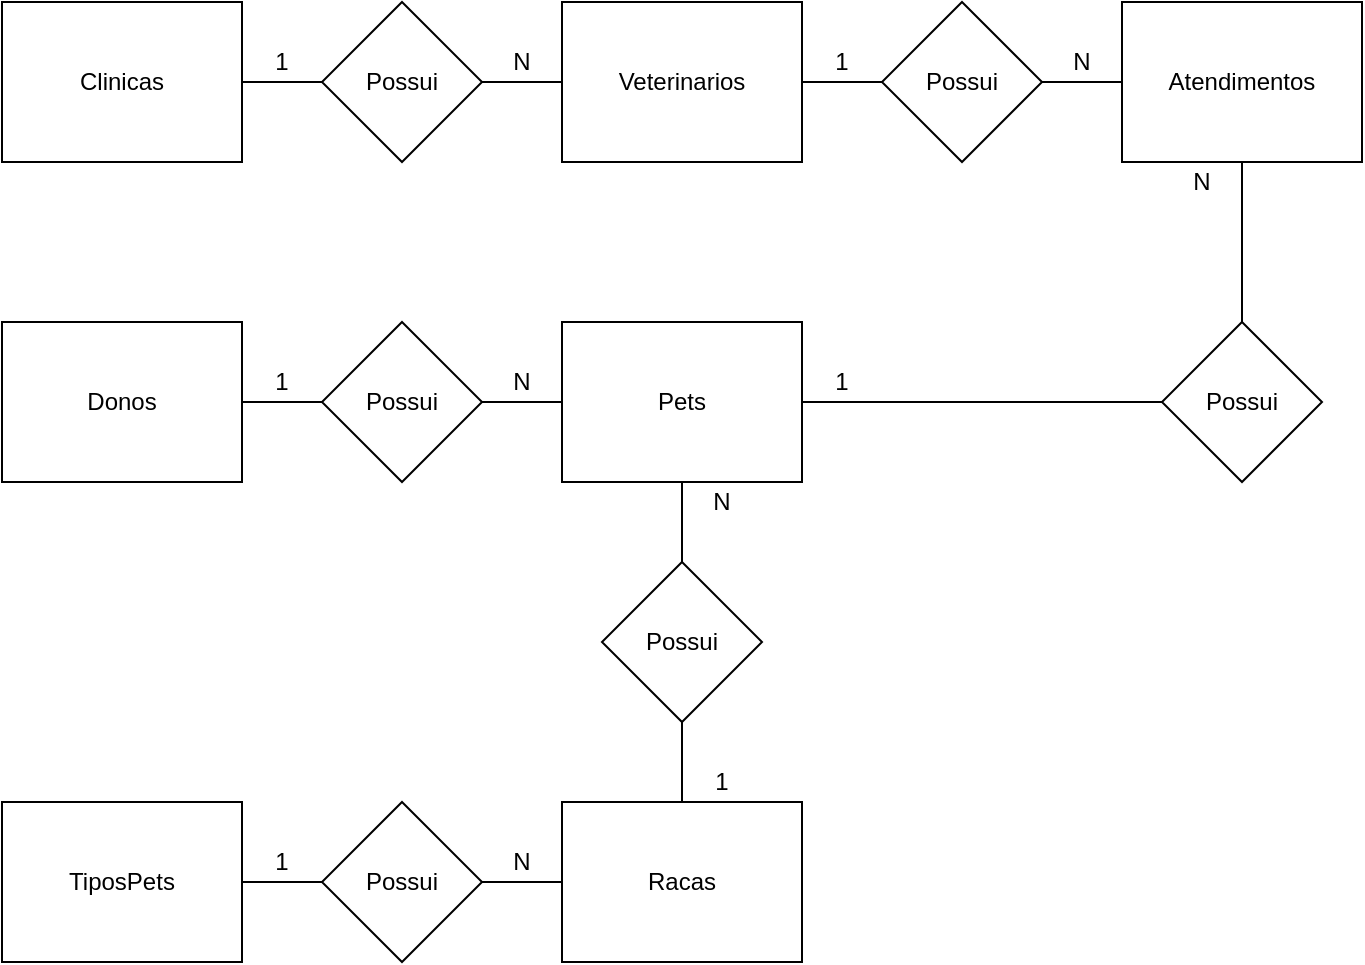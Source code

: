 <mxfile version="14.4.6" type="device" pages="2"><diagram id="pDOGp0pshGXlTO7e1zRN" name="Conceitual"><mxGraphModel dx="1422" dy="762" grid="1" gridSize="10" guides="1" tooltips="1" connect="1" arrows="1" fold="1" page="1" pageScale="1" pageWidth="827" pageHeight="1169" math="0" shadow="0"><root><mxCell id="0"/><mxCell id="1" parent="0"/><mxCell id="trGs3ubSrClAmD5kbMrl-19" style="edgeStyle=orthogonalEdgeStyle;rounded=0;orthogonalLoop=1;jettySize=auto;html=1;endArrow=none;endFill=0;" edge="1" parent="1" source="trGs3ubSrClAmD5kbMrl-1" target="trGs3ubSrClAmD5kbMrl-10"><mxGeometry relative="1" as="geometry"/></mxCell><mxCell id="trGs3ubSrClAmD5kbMrl-1" value="Clinicas" style="rounded=0;whiteSpace=wrap;html=1;" vertex="1" parent="1"><mxGeometry x="80" y="80" width="120" height="80" as="geometry"/></mxCell><mxCell id="trGs3ubSrClAmD5kbMrl-20" style="edgeStyle=orthogonalEdgeStyle;rounded=0;orthogonalLoop=1;jettySize=auto;html=1;endArrow=none;endFill=0;" edge="1" parent="1" source="trGs3ubSrClAmD5kbMrl-2" target="trGs3ubSrClAmD5kbMrl-12"><mxGeometry relative="1" as="geometry"/></mxCell><mxCell id="trGs3ubSrClAmD5kbMrl-2" value="Donos" style="rounded=0;whiteSpace=wrap;html=1;" vertex="1" parent="1"><mxGeometry x="80" y="240" width="120" height="80" as="geometry"/></mxCell><mxCell id="trGs3ubSrClAmD5kbMrl-17" style="edgeStyle=orthogonalEdgeStyle;rounded=0;orthogonalLoop=1;jettySize=auto;html=1;endArrow=none;endFill=0;" edge="1" parent="1" source="trGs3ubSrClAmD5kbMrl-3" target="trGs3ubSrClAmD5kbMrl-11"><mxGeometry relative="1" as="geometry"/></mxCell><mxCell id="trGs3ubSrClAmD5kbMrl-3" value="Veterinarios" style="rounded=0;whiteSpace=wrap;html=1;" vertex="1" parent="1"><mxGeometry x="360" y="80" width="120" height="80" as="geometry"/></mxCell><mxCell id="trGs3ubSrClAmD5kbMrl-23" style="edgeStyle=orthogonalEdgeStyle;rounded=0;orthogonalLoop=1;jettySize=auto;html=1;endArrow=none;endFill=0;" edge="1" parent="1" source="trGs3ubSrClAmD5kbMrl-4" target="trGs3ubSrClAmD5kbMrl-9"><mxGeometry relative="1" as="geometry"/></mxCell><mxCell id="trGs3ubSrClAmD5kbMrl-4" value="Racas" style="rounded=0;whiteSpace=wrap;html=1;" vertex="1" parent="1"><mxGeometry x="360" y="480" width="120" height="80" as="geometry"/></mxCell><mxCell id="trGs3ubSrClAmD5kbMrl-16" style="edgeStyle=orthogonalEdgeStyle;rounded=0;orthogonalLoop=1;jettySize=auto;html=1;endArrow=none;endFill=0;" edge="1" parent="1" source="trGs3ubSrClAmD5kbMrl-5" target="trGs3ubSrClAmD5kbMrl-11"><mxGeometry relative="1" as="geometry"/></mxCell><mxCell id="trGs3ubSrClAmD5kbMrl-5" value="Atendimentos" style="rounded=0;whiteSpace=wrap;html=1;" vertex="1" parent="1"><mxGeometry x="640" y="80" width="120" height="80" as="geometry"/></mxCell><mxCell id="trGs3ubSrClAmD5kbMrl-25" style="edgeStyle=orthogonalEdgeStyle;rounded=0;orthogonalLoop=1;jettySize=auto;html=1;endArrow=none;endFill=0;" edge="1" parent="1" source="trGs3ubSrClAmD5kbMrl-6" target="trGs3ubSrClAmD5kbMrl-13"><mxGeometry relative="1" as="geometry"/></mxCell><mxCell id="trGs3ubSrClAmD5kbMrl-6" value="TiposPets" style="rounded=0;whiteSpace=wrap;html=1;" vertex="1" parent="1"><mxGeometry x="80" y="480" width="120" height="80" as="geometry"/></mxCell><mxCell id="trGs3ubSrClAmD5kbMrl-21" style="edgeStyle=orthogonalEdgeStyle;rounded=0;orthogonalLoop=1;jettySize=auto;html=1;endArrow=none;endFill=0;" edge="1" parent="1" source="trGs3ubSrClAmD5kbMrl-7" target="trGs3ubSrClAmD5kbMrl-12"><mxGeometry relative="1" as="geometry"/></mxCell><mxCell id="trGs3ubSrClAmD5kbMrl-22" style="edgeStyle=orthogonalEdgeStyle;rounded=0;orthogonalLoop=1;jettySize=auto;html=1;endArrow=none;endFill=0;" edge="1" parent="1" source="trGs3ubSrClAmD5kbMrl-7" target="trGs3ubSrClAmD5kbMrl-9"><mxGeometry relative="1" as="geometry"/></mxCell><mxCell id="trGs3ubSrClAmD5kbMrl-7" value="Pets" style="rounded=0;whiteSpace=wrap;html=1;" vertex="1" parent="1"><mxGeometry x="360" y="240" width="120" height="80" as="geometry"/></mxCell><mxCell id="trGs3ubSrClAmD5kbMrl-14" style="edgeStyle=orthogonalEdgeStyle;rounded=0;orthogonalLoop=1;jettySize=auto;html=1;endArrow=none;endFill=0;" edge="1" parent="1" source="trGs3ubSrClAmD5kbMrl-8" target="trGs3ubSrClAmD5kbMrl-5"><mxGeometry relative="1" as="geometry"/></mxCell><mxCell id="trGs3ubSrClAmD5kbMrl-15" style="edgeStyle=orthogonalEdgeStyle;rounded=0;orthogonalLoop=1;jettySize=auto;html=1;endArrow=none;endFill=0;" edge="1" parent="1" source="trGs3ubSrClAmD5kbMrl-8" target="trGs3ubSrClAmD5kbMrl-7"><mxGeometry relative="1" as="geometry"/></mxCell><mxCell id="trGs3ubSrClAmD5kbMrl-8" value="&lt;span&gt;Possui&lt;/span&gt;" style="rhombus;whiteSpace=wrap;html=1;" vertex="1" parent="1"><mxGeometry x="660" y="240" width="80" height="80" as="geometry"/></mxCell><mxCell id="trGs3ubSrClAmD5kbMrl-9" value="&lt;span&gt;Possui&lt;/span&gt;" style="rhombus;whiteSpace=wrap;html=1;" vertex="1" parent="1"><mxGeometry x="380" y="360" width="80" height="80" as="geometry"/></mxCell><mxCell id="trGs3ubSrClAmD5kbMrl-18" style="edgeStyle=orthogonalEdgeStyle;rounded=0;orthogonalLoop=1;jettySize=auto;html=1;endArrow=none;endFill=0;" edge="1" parent="1" source="trGs3ubSrClAmD5kbMrl-10" target="trGs3ubSrClAmD5kbMrl-3"><mxGeometry relative="1" as="geometry"/></mxCell><mxCell id="trGs3ubSrClAmD5kbMrl-10" value="Possui" style="rhombus;whiteSpace=wrap;html=1;" vertex="1" parent="1"><mxGeometry x="240" y="80" width="80" height="80" as="geometry"/></mxCell><mxCell id="trGs3ubSrClAmD5kbMrl-11" value="Possui" style="rhombus;whiteSpace=wrap;html=1;" vertex="1" parent="1"><mxGeometry x="520" y="80" width="80" height="80" as="geometry"/></mxCell><mxCell id="trGs3ubSrClAmD5kbMrl-12" value="&lt;span&gt;Possui&lt;/span&gt;" style="rhombus;whiteSpace=wrap;html=1;" vertex="1" parent="1"><mxGeometry x="240" y="240" width="80" height="80" as="geometry"/></mxCell><mxCell id="trGs3ubSrClAmD5kbMrl-24" style="edgeStyle=orthogonalEdgeStyle;rounded=0;orthogonalLoop=1;jettySize=auto;html=1;endArrow=none;endFill=0;" edge="1" parent="1" source="trGs3ubSrClAmD5kbMrl-13" target="trGs3ubSrClAmD5kbMrl-4"><mxGeometry relative="1" as="geometry"/></mxCell><mxCell id="trGs3ubSrClAmD5kbMrl-13" value="&lt;span&gt;Possui&lt;/span&gt;" style="rhombus;whiteSpace=wrap;html=1;" vertex="1" parent="1"><mxGeometry x="240" y="480" width="80" height="80" as="geometry"/></mxCell><mxCell id="trGs3ubSrClAmD5kbMrl-26" value="1" style="text;html=1;strokeColor=none;fillColor=none;align=center;verticalAlign=middle;whiteSpace=wrap;rounded=0;" vertex="1" parent="1"><mxGeometry x="200" y="100" width="40" height="20" as="geometry"/></mxCell><mxCell id="trGs3ubSrClAmD5kbMrl-27" value="N" style="text;html=1;strokeColor=none;fillColor=none;align=center;verticalAlign=middle;whiteSpace=wrap;rounded=0;" vertex="1" parent="1"><mxGeometry x="320" y="100" width="40" height="20" as="geometry"/></mxCell><mxCell id="trGs3ubSrClAmD5kbMrl-28" value="1" style="text;html=1;strokeColor=none;fillColor=none;align=center;verticalAlign=middle;whiteSpace=wrap;rounded=0;" vertex="1" parent="1"><mxGeometry x="480" y="100" width="40" height="20" as="geometry"/></mxCell><mxCell id="trGs3ubSrClAmD5kbMrl-29" value="N" style="text;html=1;strokeColor=none;fillColor=none;align=center;verticalAlign=middle;whiteSpace=wrap;rounded=0;" vertex="1" parent="1"><mxGeometry x="600" y="100" width="40" height="20" as="geometry"/></mxCell><mxCell id="trGs3ubSrClAmD5kbMrl-30" value="N" style="text;html=1;strokeColor=none;fillColor=none;align=center;verticalAlign=middle;whiteSpace=wrap;rounded=0;" vertex="1" parent="1"><mxGeometry x="660" y="160" width="40" height="20" as="geometry"/></mxCell><mxCell id="trGs3ubSrClAmD5kbMrl-31" value="1" style="text;html=1;strokeColor=none;fillColor=none;align=center;verticalAlign=middle;whiteSpace=wrap;rounded=0;" vertex="1" parent="1"><mxGeometry x="480" y="260" width="40" height="20" as="geometry"/></mxCell><mxCell id="trGs3ubSrClAmD5kbMrl-32" value="N" style="text;html=1;strokeColor=none;fillColor=none;align=center;verticalAlign=middle;whiteSpace=wrap;rounded=0;" vertex="1" parent="1"><mxGeometry x="420" y="320" width="40" height="20" as="geometry"/></mxCell><mxCell id="trGs3ubSrClAmD5kbMrl-33" value="1" style="text;html=1;strokeColor=none;fillColor=none;align=center;verticalAlign=middle;whiteSpace=wrap;rounded=0;" vertex="1" parent="1"><mxGeometry x="420" y="460" width="40" height="20" as="geometry"/></mxCell><mxCell id="trGs3ubSrClAmD5kbMrl-34" value="N" style="text;html=1;strokeColor=none;fillColor=none;align=center;verticalAlign=middle;whiteSpace=wrap;rounded=0;" vertex="1" parent="1"><mxGeometry x="320" y="500" width="40" height="20" as="geometry"/></mxCell><mxCell id="trGs3ubSrClAmD5kbMrl-35" value="1" style="text;html=1;strokeColor=none;fillColor=none;align=center;verticalAlign=middle;whiteSpace=wrap;rounded=0;" vertex="1" parent="1"><mxGeometry x="200" y="500" width="40" height="20" as="geometry"/></mxCell><mxCell id="trGs3ubSrClAmD5kbMrl-38" value="N" style="text;html=1;strokeColor=none;fillColor=none;align=center;verticalAlign=middle;whiteSpace=wrap;rounded=0;" vertex="1" parent="1"><mxGeometry x="320" y="260" width="40" height="20" as="geometry"/></mxCell><mxCell id="trGs3ubSrClAmD5kbMrl-39" value="1" style="text;html=1;strokeColor=none;fillColor=none;align=center;verticalAlign=middle;whiteSpace=wrap;rounded=0;" vertex="1" parent="1"><mxGeometry x="200" y="260" width="40" height="20" as="geometry"/></mxCell></root></mxGraphModel></diagram><diagram id="qnrcrwKNKFD3LDhJ6oRo" name="Lógico"><mxGraphModel dx="1422" dy="762" grid="1" gridSize="10" guides="1" tooltips="1" connect="1" arrows="1" fold="1" page="1" pageScale="1" pageWidth="827" pageHeight="1169" math="0" shadow="0"><root><mxCell id="WEOW0UZhJ2GoYnc-FulA-0"/><mxCell id="WEOW0UZhJ2GoYnc-FulA-1" parent="WEOW0UZhJ2GoYnc-FulA-0"/><mxCell id="WEOW0UZhJ2GoYnc-FulA-2" value="TiposPets" style="shape=table;startSize=30;container=1;collapsible=1;childLayout=tableLayout;fixedRows=1;rowLines=0;fontStyle=1;align=center;resizeLast=1;" vertex="1" parent="WEOW0UZhJ2GoYnc-FulA-1"><mxGeometry x="40" y="480" width="180" height="100" as="geometry"/></mxCell><mxCell id="WEOW0UZhJ2GoYnc-FulA-3" value="" style="shape=partialRectangle;collapsible=0;dropTarget=0;pointerEvents=0;fillColor=none;top=0;left=0;bottom=1;right=0;points=[[0,0.5],[1,0.5]];portConstraint=eastwest;" vertex="1" parent="WEOW0UZhJ2GoYnc-FulA-2"><mxGeometry y="30" width="180" height="30" as="geometry"/></mxCell><mxCell id="WEOW0UZhJ2GoYnc-FulA-4" value="PK" style="shape=partialRectangle;connectable=0;fillColor=none;top=0;left=0;bottom=0;right=0;fontStyle=1;overflow=hidden;" vertex="1" parent="WEOW0UZhJ2GoYnc-FulA-3"><mxGeometry width="30" height="30" as="geometry"/></mxCell><mxCell id="WEOW0UZhJ2GoYnc-FulA-5" value="idTiposPets" style="shape=partialRectangle;connectable=0;fillColor=none;top=0;left=0;bottom=0;right=0;align=left;spacingLeft=6;fontStyle=5;overflow=hidden;" vertex="1" parent="WEOW0UZhJ2GoYnc-FulA-3"><mxGeometry x="30" width="150" height="30" as="geometry"/></mxCell><mxCell id="WEOW0UZhJ2GoYnc-FulA-6" value="" style="shape=partialRectangle;collapsible=0;dropTarget=0;pointerEvents=0;fillColor=none;top=0;left=0;bottom=0;right=0;points=[[0,0.5],[1,0.5]];portConstraint=eastwest;" vertex="1" parent="WEOW0UZhJ2GoYnc-FulA-2"><mxGeometry y="60" width="180" height="30" as="geometry"/></mxCell><mxCell id="WEOW0UZhJ2GoYnc-FulA-7" value="" style="shape=partialRectangle;connectable=0;fillColor=none;top=0;left=0;bottom=0;right=0;editable=1;overflow=hidden;" vertex="1" parent="WEOW0UZhJ2GoYnc-FulA-6"><mxGeometry width="30" height="30" as="geometry"/></mxCell><mxCell id="WEOW0UZhJ2GoYnc-FulA-8" value="Descrição" style="shape=partialRectangle;connectable=0;fillColor=none;top=0;left=0;bottom=0;right=0;align=left;spacingLeft=6;overflow=hidden;" vertex="1" parent="WEOW0UZhJ2GoYnc-FulA-6"><mxGeometry x="30" width="150" height="30" as="geometry"/></mxCell><mxCell id="WEOW0UZhJ2GoYnc-FulA-15" value="Donos" style="shape=table;startSize=30;container=1;collapsible=1;childLayout=tableLayout;fixedRows=1;rowLines=0;fontStyle=1;align=center;resizeLast=1;" vertex="1" parent="WEOW0UZhJ2GoYnc-FulA-1"><mxGeometry x="600" y="320" width="180" height="100" as="geometry"/></mxCell><mxCell id="WEOW0UZhJ2GoYnc-FulA-16" value="" style="shape=partialRectangle;collapsible=0;dropTarget=0;pointerEvents=0;fillColor=none;top=0;left=0;bottom=1;right=0;points=[[0,0.5],[1,0.5]];portConstraint=eastwest;" vertex="1" parent="WEOW0UZhJ2GoYnc-FulA-15"><mxGeometry y="30" width="180" height="30" as="geometry"/></mxCell><mxCell id="WEOW0UZhJ2GoYnc-FulA-17" value="PK" style="shape=partialRectangle;connectable=0;fillColor=none;top=0;left=0;bottom=0;right=0;fontStyle=1;overflow=hidden;" vertex="1" parent="WEOW0UZhJ2GoYnc-FulA-16"><mxGeometry width="30" height="30" as="geometry"/></mxCell><mxCell id="WEOW0UZhJ2GoYnc-FulA-18" value="idDonos" style="shape=partialRectangle;connectable=0;fillColor=none;top=0;left=0;bottom=0;right=0;align=left;spacingLeft=6;fontStyle=5;overflow=hidden;" vertex="1" parent="WEOW0UZhJ2GoYnc-FulA-16"><mxGeometry x="30" width="150" height="30" as="geometry"/></mxCell><mxCell id="WEOW0UZhJ2GoYnc-FulA-19" value="" style="shape=partialRectangle;collapsible=0;dropTarget=0;pointerEvents=0;fillColor=none;top=0;left=0;bottom=0;right=0;points=[[0,0.5],[1,0.5]];portConstraint=eastwest;" vertex="1" parent="WEOW0UZhJ2GoYnc-FulA-15"><mxGeometry y="60" width="180" height="30" as="geometry"/></mxCell><mxCell id="WEOW0UZhJ2GoYnc-FulA-20" value="" style="shape=partialRectangle;connectable=0;fillColor=none;top=0;left=0;bottom=0;right=0;editable=1;overflow=hidden;" vertex="1" parent="WEOW0UZhJ2GoYnc-FulA-19"><mxGeometry width="30" height="30" as="geometry"/></mxCell><mxCell id="WEOW0UZhJ2GoYnc-FulA-21" value="Nome" style="shape=partialRectangle;connectable=0;fillColor=none;top=0;left=0;bottom=0;right=0;align=left;spacingLeft=6;overflow=hidden;" vertex="1" parent="WEOW0UZhJ2GoYnc-FulA-19"><mxGeometry x="30" width="150" height="30" as="geometry"/></mxCell><mxCell id="WEOW0UZhJ2GoYnc-FulA-28" value="Clinicas" style="shape=table;startSize=30;container=1;collapsible=1;childLayout=tableLayout;fixedRows=1;rowLines=0;fontStyle=1;align=center;resizeLast=1;" vertex="1" parent="WEOW0UZhJ2GoYnc-FulA-1"><mxGeometry x="40" y="40" width="180" height="160" as="geometry"/></mxCell><mxCell id="WEOW0UZhJ2GoYnc-FulA-29" value="" style="shape=partialRectangle;collapsible=0;dropTarget=0;pointerEvents=0;fillColor=none;top=0;left=0;bottom=1;right=0;points=[[0,0.5],[1,0.5]];portConstraint=eastwest;" vertex="1" parent="WEOW0UZhJ2GoYnc-FulA-28"><mxGeometry y="30" width="180" height="30" as="geometry"/></mxCell><mxCell id="WEOW0UZhJ2GoYnc-FulA-30" value="PK" style="shape=partialRectangle;connectable=0;fillColor=none;top=0;left=0;bottom=0;right=0;fontStyle=1;overflow=hidden;" vertex="1" parent="WEOW0UZhJ2GoYnc-FulA-29"><mxGeometry width="30" height="30" as="geometry"/></mxCell><mxCell id="WEOW0UZhJ2GoYnc-FulA-31" value="idClinicas" style="shape=partialRectangle;connectable=0;fillColor=none;top=0;left=0;bottom=0;right=0;align=left;spacingLeft=6;fontStyle=5;overflow=hidden;" vertex="1" parent="WEOW0UZhJ2GoYnc-FulA-29"><mxGeometry x="30" width="150" height="30" as="geometry"/></mxCell><mxCell id="WEOW0UZhJ2GoYnc-FulA-32" value="" style="shape=partialRectangle;collapsible=0;dropTarget=0;pointerEvents=0;fillColor=none;top=0;left=0;bottom=0;right=0;points=[[0,0.5],[1,0.5]];portConstraint=eastwest;" vertex="1" parent="WEOW0UZhJ2GoYnc-FulA-28"><mxGeometry y="60" width="180" height="30" as="geometry"/></mxCell><mxCell id="WEOW0UZhJ2GoYnc-FulA-33" value="" style="shape=partialRectangle;connectable=0;fillColor=none;top=0;left=0;bottom=0;right=0;editable=1;overflow=hidden;" vertex="1" parent="WEOW0UZhJ2GoYnc-FulA-32"><mxGeometry width="30" height="30" as="geometry"/></mxCell><mxCell id="WEOW0UZhJ2GoYnc-FulA-34" value="Razão Social" style="shape=partialRectangle;connectable=0;fillColor=none;top=0;left=0;bottom=0;right=0;align=left;spacingLeft=6;overflow=hidden;" vertex="1" parent="WEOW0UZhJ2GoYnc-FulA-32"><mxGeometry x="30" width="150" height="30" as="geometry"/></mxCell><mxCell id="WEOW0UZhJ2GoYnc-FulA-35" value="" style="shape=partialRectangle;collapsible=0;dropTarget=0;pointerEvents=0;fillColor=none;top=0;left=0;bottom=0;right=0;points=[[0,0.5],[1,0.5]];portConstraint=eastwest;" vertex="1" parent="WEOW0UZhJ2GoYnc-FulA-28"><mxGeometry y="90" width="180" height="30" as="geometry"/></mxCell><mxCell id="WEOW0UZhJ2GoYnc-FulA-36" value="" style="shape=partialRectangle;connectable=0;fillColor=none;top=0;left=0;bottom=0;right=0;editable=1;overflow=hidden;" vertex="1" parent="WEOW0UZhJ2GoYnc-FulA-35"><mxGeometry width="30" height="30" as="geometry"/></mxCell><mxCell id="WEOW0UZhJ2GoYnc-FulA-37" value="CNPJ" style="shape=partialRectangle;connectable=0;fillColor=none;top=0;left=0;bottom=0;right=0;align=left;spacingLeft=6;overflow=hidden;" vertex="1" parent="WEOW0UZhJ2GoYnc-FulA-35"><mxGeometry x="30" width="150" height="30" as="geometry"/></mxCell><mxCell id="WEOW0UZhJ2GoYnc-FulA-38" value="" style="shape=partialRectangle;collapsible=0;dropTarget=0;pointerEvents=0;fillColor=none;top=0;left=0;bottom=0;right=0;points=[[0,0.5],[1,0.5]];portConstraint=eastwest;" vertex="1" parent="WEOW0UZhJ2GoYnc-FulA-28"><mxGeometry y="120" width="180" height="30" as="geometry"/></mxCell><mxCell id="WEOW0UZhJ2GoYnc-FulA-39" value="" style="shape=partialRectangle;connectable=0;fillColor=none;top=0;left=0;bottom=0;right=0;editable=1;overflow=hidden;" vertex="1" parent="WEOW0UZhJ2GoYnc-FulA-38"><mxGeometry width="30" height="30" as="geometry"/></mxCell><mxCell id="WEOW0UZhJ2GoYnc-FulA-40" value="Endereco" style="shape=partialRectangle;connectable=0;fillColor=none;top=0;left=0;bottom=0;right=0;align=left;spacingLeft=6;overflow=hidden;" vertex="1" parent="WEOW0UZhJ2GoYnc-FulA-38"><mxGeometry x="30" width="150" height="30" as="geometry"/></mxCell><mxCell id="WEOW0UZhJ2GoYnc-FulA-41" value="Racas" style="shape=table;startSize=30;container=1;collapsible=1;childLayout=tableLayout;fixedRows=1;rowLines=0;fontStyle=1;align=center;resizeLast=1;" vertex="1" parent="WEOW0UZhJ2GoYnc-FulA-1"><mxGeometry x="40" y="280" width="180" height="130" as="geometry"/></mxCell><mxCell id="WEOW0UZhJ2GoYnc-FulA-42" value="" style="shape=partialRectangle;collapsible=0;dropTarget=0;pointerEvents=0;fillColor=none;top=0;left=0;bottom=0;right=0;points=[[0,0.5],[1,0.5]];portConstraint=eastwest;" vertex="1" parent="WEOW0UZhJ2GoYnc-FulA-41"><mxGeometry y="30" width="180" height="30" as="geometry"/></mxCell><mxCell id="WEOW0UZhJ2GoYnc-FulA-43" value="PK" style="shape=partialRectangle;connectable=0;fillColor=none;top=0;left=0;bottom=0;right=0;fontStyle=1;overflow=hidden;" vertex="1" parent="WEOW0UZhJ2GoYnc-FulA-42"><mxGeometry width="60" height="30" as="geometry"/></mxCell><mxCell id="WEOW0UZhJ2GoYnc-FulA-44" value="idRacas" style="shape=partialRectangle;connectable=0;fillColor=none;top=0;left=0;bottom=0;right=0;align=left;spacingLeft=6;fontStyle=5;overflow=hidden;" vertex="1" parent="WEOW0UZhJ2GoYnc-FulA-42"><mxGeometry x="60" width="120" height="30" as="geometry"/></mxCell><mxCell id="WEOW0UZhJ2GoYnc-FulA-45" value="" style="shape=partialRectangle;collapsible=0;dropTarget=0;pointerEvents=0;fillColor=none;top=0;left=0;bottom=1;right=0;points=[[0,0.5],[1,0.5]];portConstraint=eastwest;" vertex="1" parent="WEOW0UZhJ2GoYnc-FulA-41"><mxGeometry y="60" width="180" height="30" as="geometry"/></mxCell><mxCell id="WEOW0UZhJ2GoYnc-FulA-46" value="FK" style="shape=partialRectangle;connectable=0;fillColor=none;top=0;left=0;bottom=0;right=0;fontStyle=1;overflow=hidden;" vertex="1" parent="WEOW0UZhJ2GoYnc-FulA-45"><mxGeometry width="60" height="30" as="geometry"/></mxCell><mxCell id="WEOW0UZhJ2GoYnc-FulA-47" value="IdTiposPets" style="shape=partialRectangle;connectable=0;fillColor=none;top=0;left=0;bottom=0;right=0;align=left;spacingLeft=6;fontStyle=5;overflow=hidden;" vertex="1" parent="WEOW0UZhJ2GoYnc-FulA-45"><mxGeometry x="60" width="120" height="30" as="geometry"/></mxCell><mxCell id="WEOW0UZhJ2GoYnc-FulA-48" value="" style="shape=partialRectangle;collapsible=0;dropTarget=0;pointerEvents=0;fillColor=none;top=0;left=0;bottom=0;right=0;points=[[0,0.5],[1,0.5]];portConstraint=eastwest;" vertex="1" parent="WEOW0UZhJ2GoYnc-FulA-41"><mxGeometry y="90" width="180" height="30" as="geometry"/></mxCell><mxCell id="WEOW0UZhJ2GoYnc-FulA-49" value="" style="shape=partialRectangle;connectable=0;fillColor=none;top=0;left=0;bottom=0;right=0;editable=1;overflow=hidden;" vertex="1" parent="WEOW0UZhJ2GoYnc-FulA-48"><mxGeometry width="60" height="30" as="geometry"/></mxCell><mxCell id="WEOW0UZhJ2GoYnc-FulA-50" value="Descrição" style="shape=partialRectangle;connectable=0;fillColor=none;top=0;left=0;bottom=0;right=0;align=left;spacingLeft=6;overflow=hidden;" vertex="1" parent="WEOW0UZhJ2GoYnc-FulA-48"><mxGeometry x="60" width="120" height="30" as="geometry"/></mxCell><mxCell id="WEOW0UZhJ2GoYnc-FulA-54" value="Pets" style="shape=table;startSize=30;container=1;collapsible=1;childLayout=tableLayout;fixedRows=1;rowLines=0;fontStyle=1;align=center;resizeLast=1;" vertex="1" parent="WEOW0UZhJ2GoYnc-FulA-1"><mxGeometry x="320" y="280" width="180" height="190" as="geometry"/></mxCell><mxCell id="WEOW0UZhJ2GoYnc-FulA-55" value="" style="shape=partialRectangle;collapsible=0;dropTarget=0;pointerEvents=0;fillColor=none;top=0;left=0;bottom=0;right=0;points=[[0,0.5],[1,0.5]];portConstraint=eastwest;" vertex="1" parent="WEOW0UZhJ2GoYnc-FulA-54"><mxGeometry y="30" width="180" height="30" as="geometry"/></mxCell><mxCell id="WEOW0UZhJ2GoYnc-FulA-56" value="PK" style="shape=partialRectangle;connectable=0;fillColor=none;top=0;left=0;bottom=0;right=0;fontStyle=1;overflow=hidden;" vertex="1" parent="WEOW0UZhJ2GoYnc-FulA-55"><mxGeometry width="60" height="30" as="geometry"/></mxCell><mxCell id="WEOW0UZhJ2GoYnc-FulA-57" value="idPets" style="shape=partialRectangle;connectable=0;fillColor=none;top=0;left=0;bottom=0;right=0;align=left;spacingLeft=6;fontStyle=5;overflow=hidden;" vertex="1" parent="WEOW0UZhJ2GoYnc-FulA-55"><mxGeometry x="60" width="120" height="30" as="geometry"/></mxCell><mxCell id="85SKtWyGzuq6kW3SAHO4-3" value="" style="shape=partialRectangle;collapsible=0;dropTarget=0;pointerEvents=0;fillColor=none;top=0;left=0;bottom=0;right=0;points=[[0,0.5],[1,0.5]];portConstraint=eastwest;" vertex="1" parent="WEOW0UZhJ2GoYnc-FulA-54"><mxGeometry y="60" width="180" height="30" as="geometry"/></mxCell><mxCell id="85SKtWyGzuq6kW3SAHO4-4" value="FK" style="shape=partialRectangle;connectable=0;fillColor=none;top=0;left=0;bottom=0;right=0;fontStyle=1;overflow=hidden;" vertex="1" parent="85SKtWyGzuq6kW3SAHO4-3"><mxGeometry width="60" height="30" as="geometry"/></mxCell><mxCell id="85SKtWyGzuq6kW3SAHO4-5" value="idRacas" style="shape=partialRectangle;connectable=0;fillColor=none;top=0;left=0;bottom=0;right=0;align=left;spacingLeft=6;fontStyle=5;overflow=hidden;" vertex="1" parent="85SKtWyGzuq6kW3SAHO4-3"><mxGeometry x="60" width="120" height="30" as="geometry"/></mxCell><mxCell id="WEOW0UZhJ2GoYnc-FulA-58" value="" style="shape=partialRectangle;collapsible=0;dropTarget=0;pointerEvents=0;fillColor=none;top=0;left=0;bottom=1;right=0;points=[[0,0.5],[1,0.5]];portConstraint=eastwest;" vertex="1" parent="WEOW0UZhJ2GoYnc-FulA-54"><mxGeometry y="90" width="180" height="30" as="geometry"/></mxCell><mxCell id="WEOW0UZhJ2GoYnc-FulA-59" value="FK" style="shape=partialRectangle;connectable=0;fillColor=none;top=0;left=0;bottom=0;right=0;fontStyle=1;overflow=hidden;" vertex="1" parent="WEOW0UZhJ2GoYnc-FulA-58"><mxGeometry width="60" height="30" as="geometry"/></mxCell><mxCell id="WEOW0UZhJ2GoYnc-FulA-60" value="idDonos" style="shape=partialRectangle;connectable=0;fillColor=none;top=0;left=0;bottom=0;right=0;align=left;spacingLeft=6;fontStyle=5;overflow=hidden;" vertex="1" parent="WEOW0UZhJ2GoYnc-FulA-58"><mxGeometry x="60" width="120" height="30" as="geometry"/></mxCell><mxCell id="WEOW0UZhJ2GoYnc-FulA-61" value="" style="shape=partialRectangle;collapsible=0;dropTarget=0;pointerEvents=0;fillColor=none;top=0;left=0;bottom=0;right=0;points=[[0,0.5],[1,0.5]];portConstraint=eastwest;" vertex="1" parent="WEOW0UZhJ2GoYnc-FulA-54"><mxGeometry y="120" width="180" height="30" as="geometry"/></mxCell><mxCell id="WEOW0UZhJ2GoYnc-FulA-62" value="" style="shape=partialRectangle;connectable=0;fillColor=none;top=0;left=0;bottom=0;right=0;editable=1;overflow=hidden;" vertex="1" parent="WEOW0UZhJ2GoYnc-FulA-61"><mxGeometry width="60" height="30" as="geometry"/></mxCell><mxCell id="WEOW0UZhJ2GoYnc-FulA-63" value="Nome" style="shape=partialRectangle;connectable=0;fillColor=none;top=0;left=0;bottom=0;right=0;align=left;spacingLeft=6;overflow=hidden;" vertex="1" parent="WEOW0UZhJ2GoYnc-FulA-61"><mxGeometry x="60" width="120" height="30" as="geometry"/></mxCell><mxCell id="WEOW0UZhJ2GoYnc-FulA-64" value="" style="shape=partialRectangle;collapsible=0;dropTarget=0;pointerEvents=0;fillColor=none;top=0;left=0;bottom=0;right=0;points=[[0,0.5],[1,0.5]];portConstraint=eastwest;" vertex="1" parent="WEOW0UZhJ2GoYnc-FulA-54"><mxGeometry y="150" width="180" height="30" as="geometry"/></mxCell><mxCell id="WEOW0UZhJ2GoYnc-FulA-65" value="" style="shape=partialRectangle;connectable=0;fillColor=none;top=0;left=0;bottom=0;right=0;editable=1;overflow=hidden;" vertex="1" parent="WEOW0UZhJ2GoYnc-FulA-64"><mxGeometry width="60" height="30" as="geometry"/></mxCell><mxCell id="WEOW0UZhJ2GoYnc-FulA-66" value="DataNascimento" style="shape=partialRectangle;connectable=0;fillColor=none;top=0;left=0;bottom=0;right=0;align=left;spacingLeft=6;overflow=hidden;" vertex="1" parent="WEOW0UZhJ2GoYnc-FulA-64"><mxGeometry x="60" width="120" height="30" as="geometry"/></mxCell><mxCell id="WEOW0UZhJ2GoYnc-FulA-67" value="Atendimentos" style="shape=table;startSize=30;container=1;collapsible=1;childLayout=tableLayout;fixedRows=1;rowLines=0;fontStyle=1;align=center;resizeLast=1;" vertex="1" parent="WEOW0UZhJ2GoYnc-FulA-1"><mxGeometry x="600" y="40" width="180" height="190" as="geometry"/></mxCell><mxCell id="WEOW0UZhJ2GoYnc-FulA-68" value="" style="shape=partialRectangle;collapsible=0;dropTarget=0;pointerEvents=0;fillColor=none;top=0;left=0;bottom=0;right=0;points=[[0,0.5],[1,0.5]];portConstraint=eastwest;" vertex="1" parent="WEOW0UZhJ2GoYnc-FulA-67"><mxGeometry y="30" width="180" height="30" as="geometry"/></mxCell><mxCell id="WEOW0UZhJ2GoYnc-FulA-69" value="PK" style="shape=partialRectangle;connectable=0;fillColor=none;top=0;left=0;bottom=0;right=0;fontStyle=1;overflow=hidden;" vertex="1" parent="WEOW0UZhJ2GoYnc-FulA-68"><mxGeometry width="60" height="30" as="geometry"/></mxCell><mxCell id="WEOW0UZhJ2GoYnc-FulA-70" value="idAtendimentos" style="shape=partialRectangle;connectable=0;fillColor=none;top=0;left=0;bottom=0;right=0;align=left;spacingLeft=6;fontStyle=5;overflow=hidden;" vertex="1" parent="WEOW0UZhJ2GoYnc-FulA-68"><mxGeometry x="60" width="120" height="30" as="geometry"/></mxCell><mxCell id="85SKtWyGzuq6kW3SAHO4-0" value="" style="shape=partialRectangle;collapsible=0;dropTarget=0;pointerEvents=0;fillColor=none;top=0;left=0;bottom=0;right=0;points=[[0,0.5],[1,0.5]];portConstraint=eastwest;" vertex="1" parent="WEOW0UZhJ2GoYnc-FulA-67"><mxGeometry y="60" width="180" height="30" as="geometry"/></mxCell><mxCell id="85SKtWyGzuq6kW3SAHO4-1" value="FK" style="shape=partialRectangle;connectable=0;fillColor=none;top=0;left=0;bottom=0;right=0;fontStyle=1;overflow=hidden;" vertex="1" parent="85SKtWyGzuq6kW3SAHO4-0"><mxGeometry width="60" height="30" as="geometry"/></mxCell><mxCell id="85SKtWyGzuq6kW3SAHO4-2" value="idVeterinarios" style="shape=partialRectangle;connectable=0;fillColor=none;top=0;left=0;bottom=0;right=0;align=left;spacingLeft=6;fontStyle=5;overflow=hidden;" vertex="1" parent="85SKtWyGzuq6kW3SAHO4-0"><mxGeometry x="60" width="120" height="30" as="geometry"/></mxCell><mxCell id="WEOW0UZhJ2GoYnc-FulA-71" value="" style="shape=partialRectangle;collapsible=0;dropTarget=0;pointerEvents=0;fillColor=none;top=0;left=0;bottom=1;right=0;points=[[0,0.5],[1,0.5]];portConstraint=eastwest;" vertex="1" parent="WEOW0UZhJ2GoYnc-FulA-67"><mxGeometry y="90" width="180" height="30" as="geometry"/></mxCell><mxCell id="WEOW0UZhJ2GoYnc-FulA-72" value="FK" style="shape=partialRectangle;connectable=0;fillColor=none;top=0;left=0;bottom=0;right=0;fontStyle=1;overflow=hidden;" vertex="1" parent="WEOW0UZhJ2GoYnc-FulA-71"><mxGeometry width="60" height="30" as="geometry"/></mxCell><mxCell id="WEOW0UZhJ2GoYnc-FulA-73" value="idPets" style="shape=partialRectangle;connectable=0;fillColor=none;top=0;left=0;bottom=0;right=0;align=left;spacingLeft=6;fontStyle=5;overflow=hidden;" vertex="1" parent="WEOW0UZhJ2GoYnc-FulA-71"><mxGeometry x="60" width="120" height="30" as="geometry"/></mxCell><mxCell id="WEOW0UZhJ2GoYnc-FulA-74" value="" style="shape=partialRectangle;collapsible=0;dropTarget=0;pointerEvents=0;fillColor=none;top=0;left=0;bottom=0;right=0;points=[[0,0.5],[1,0.5]];portConstraint=eastwest;" vertex="1" parent="WEOW0UZhJ2GoYnc-FulA-67"><mxGeometry y="120" width="180" height="30" as="geometry"/></mxCell><mxCell id="WEOW0UZhJ2GoYnc-FulA-75" value="" style="shape=partialRectangle;connectable=0;fillColor=none;top=0;left=0;bottom=0;right=0;editable=1;overflow=hidden;" vertex="1" parent="WEOW0UZhJ2GoYnc-FulA-74"><mxGeometry width="60" height="30" as="geometry"/></mxCell><mxCell id="WEOW0UZhJ2GoYnc-FulA-76" value="Descrição" style="shape=partialRectangle;connectable=0;fillColor=none;top=0;left=0;bottom=0;right=0;align=left;spacingLeft=6;overflow=hidden;" vertex="1" parent="WEOW0UZhJ2GoYnc-FulA-74"><mxGeometry x="60" width="120" height="30" as="geometry"/></mxCell><mxCell id="WEOW0UZhJ2GoYnc-FulA-77" value="" style="shape=partialRectangle;collapsible=0;dropTarget=0;pointerEvents=0;fillColor=none;top=0;left=0;bottom=0;right=0;points=[[0,0.5],[1,0.5]];portConstraint=eastwest;" vertex="1" parent="WEOW0UZhJ2GoYnc-FulA-67"><mxGeometry y="150" width="180" height="30" as="geometry"/></mxCell><mxCell id="WEOW0UZhJ2GoYnc-FulA-78" value="" style="shape=partialRectangle;connectable=0;fillColor=none;top=0;left=0;bottom=0;right=0;editable=1;overflow=hidden;" vertex="1" parent="WEOW0UZhJ2GoYnc-FulA-77"><mxGeometry width="60" height="30" as="geometry"/></mxCell><mxCell id="WEOW0UZhJ2GoYnc-FulA-79" value="DataAtendimento" style="shape=partialRectangle;connectable=0;fillColor=none;top=0;left=0;bottom=0;right=0;align=left;spacingLeft=6;overflow=hidden;" vertex="1" parent="WEOW0UZhJ2GoYnc-FulA-77"><mxGeometry x="60" width="120" height="30" as="geometry"/></mxCell><mxCell id="WEOW0UZhJ2GoYnc-FulA-80" value="Veterinarios" style="shape=table;startSize=30;container=1;collapsible=1;childLayout=tableLayout;fixedRows=1;rowLines=0;fontStyle=1;align=center;resizeLast=1;" vertex="1" parent="WEOW0UZhJ2GoYnc-FulA-1"><mxGeometry x="320" y="40" width="180" height="160" as="geometry"/></mxCell><mxCell id="WEOW0UZhJ2GoYnc-FulA-81" value="" style="shape=partialRectangle;collapsible=0;dropTarget=0;pointerEvents=0;fillColor=none;top=0;left=0;bottom=0;right=0;points=[[0,0.5],[1,0.5]];portConstraint=eastwest;" vertex="1" parent="WEOW0UZhJ2GoYnc-FulA-80"><mxGeometry y="30" width="180" height="30" as="geometry"/></mxCell><mxCell id="WEOW0UZhJ2GoYnc-FulA-82" value="PK" style="shape=partialRectangle;connectable=0;fillColor=none;top=0;left=0;bottom=0;right=0;fontStyle=1;overflow=hidden;" vertex="1" parent="WEOW0UZhJ2GoYnc-FulA-81"><mxGeometry width="60" height="30" as="geometry"/></mxCell><mxCell id="WEOW0UZhJ2GoYnc-FulA-83" value="idVeterinarios" style="shape=partialRectangle;connectable=0;fillColor=none;top=0;left=0;bottom=0;right=0;align=left;spacingLeft=6;fontStyle=5;overflow=hidden;" vertex="1" parent="WEOW0UZhJ2GoYnc-FulA-81"><mxGeometry x="60" width="120" height="30" as="geometry"/></mxCell><mxCell id="WEOW0UZhJ2GoYnc-FulA-84" value="" style="shape=partialRectangle;collapsible=0;dropTarget=0;pointerEvents=0;fillColor=none;top=0;left=0;bottom=1;right=0;points=[[0,0.5],[1,0.5]];portConstraint=eastwest;" vertex="1" parent="WEOW0UZhJ2GoYnc-FulA-80"><mxGeometry y="60" width="180" height="30" as="geometry"/></mxCell><mxCell id="WEOW0UZhJ2GoYnc-FulA-85" value="FK" style="shape=partialRectangle;connectable=0;fillColor=none;top=0;left=0;bottom=0;right=0;fontStyle=1;overflow=hidden;" vertex="1" parent="WEOW0UZhJ2GoYnc-FulA-84"><mxGeometry width="60" height="30" as="geometry"/></mxCell><mxCell id="WEOW0UZhJ2GoYnc-FulA-86" value="idClinicas" style="shape=partialRectangle;connectable=0;fillColor=none;top=0;left=0;bottom=0;right=0;align=left;spacingLeft=6;fontStyle=5;overflow=hidden;" vertex="1" parent="WEOW0UZhJ2GoYnc-FulA-84"><mxGeometry x="60" width="120" height="30" as="geometry"/></mxCell><mxCell id="WEOW0UZhJ2GoYnc-FulA-87" value="" style="shape=partialRectangle;collapsible=0;dropTarget=0;pointerEvents=0;fillColor=none;top=0;left=0;bottom=0;right=0;points=[[0,0.5],[1,0.5]];portConstraint=eastwest;" vertex="1" parent="WEOW0UZhJ2GoYnc-FulA-80"><mxGeometry y="90" width="180" height="30" as="geometry"/></mxCell><mxCell id="WEOW0UZhJ2GoYnc-FulA-88" value="" style="shape=partialRectangle;connectable=0;fillColor=none;top=0;left=0;bottom=0;right=0;editable=1;overflow=hidden;" vertex="1" parent="WEOW0UZhJ2GoYnc-FulA-87"><mxGeometry width="60" height="30" as="geometry"/></mxCell><mxCell id="WEOW0UZhJ2GoYnc-FulA-89" value="Nomes" style="shape=partialRectangle;connectable=0;fillColor=none;top=0;left=0;bottom=0;right=0;align=left;spacingLeft=6;overflow=hidden;" vertex="1" parent="WEOW0UZhJ2GoYnc-FulA-87"><mxGeometry x="60" width="120" height="30" as="geometry"/></mxCell><mxCell id="WEOW0UZhJ2GoYnc-FulA-90" value="" style="shape=partialRectangle;collapsible=0;dropTarget=0;pointerEvents=0;fillColor=none;top=0;left=0;bottom=0;right=0;points=[[0,0.5],[1,0.5]];portConstraint=eastwest;" vertex="1" parent="WEOW0UZhJ2GoYnc-FulA-80"><mxGeometry y="120" width="180" height="30" as="geometry"/></mxCell><mxCell id="WEOW0UZhJ2GoYnc-FulA-91" value="" style="shape=partialRectangle;connectable=0;fillColor=none;top=0;left=0;bottom=0;right=0;editable=1;overflow=hidden;" vertex="1" parent="WEOW0UZhJ2GoYnc-FulA-90"><mxGeometry width="60" height="30" as="geometry"/></mxCell><mxCell id="WEOW0UZhJ2GoYnc-FulA-92" value="CRMV" style="shape=partialRectangle;connectable=0;fillColor=none;top=0;left=0;bottom=0;right=0;align=left;spacingLeft=6;overflow=hidden;" vertex="1" parent="WEOW0UZhJ2GoYnc-FulA-90"><mxGeometry x="60" width="120" height="30" as="geometry"/></mxCell><mxCell id="85SKtWyGzuq6kW3SAHO4-6" value="" style="edgeStyle=entityRelationEdgeStyle;fontSize=12;html=1;endArrow=ERoneToMany;" edge="1" parent="WEOW0UZhJ2GoYnc-FulA-1" source="WEOW0UZhJ2GoYnc-FulA-3" target="WEOW0UZhJ2GoYnc-FulA-45"><mxGeometry width="100" height="100" relative="1" as="geometry"><mxPoint x="280" y="620" as="sourcePoint"/><mxPoint x="380" y="520" as="targetPoint"/></mxGeometry></mxCell><mxCell id="85SKtWyGzuq6kW3SAHO4-7" value="" style="edgeStyle=entityRelationEdgeStyle;fontSize=12;html=1;endArrow=ERoneToMany;" edge="1" parent="WEOW0UZhJ2GoYnc-FulA-1" source="WEOW0UZhJ2GoYnc-FulA-42" target="85SKtWyGzuq6kW3SAHO4-3"><mxGeometry width="100" height="100" relative="1" as="geometry"><mxPoint x="280" y="600" as="sourcePoint"/><mxPoint x="380" y="500" as="targetPoint"/></mxGeometry></mxCell><mxCell id="85SKtWyGzuq6kW3SAHO4-8" value="" style="edgeStyle=entityRelationEdgeStyle;fontSize=12;html=1;endArrow=ERoneToMany;" edge="1" parent="WEOW0UZhJ2GoYnc-FulA-1" source="WEOW0UZhJ2GoYnc-FulA-16" target="WEOW0UZhJ2GoYnc-FulA-58"><mxGeometry width="100" height="100" relative="1" as="geometry"><mxPoint x="520" y="530" as="sourcePoint"/><mxPoint x="620" y="430" as="targetPoint"/></mxGeometry></mxCell><mxCell id="85SKtWyGzuq6kW3SAHO4-9" value="" style="edgeStyle=entityRelationEdgeStyle;fontSize=12;html=1;endArrow=ERoneToMany;exitX=1;exitY=0.5;exitDx=0;exitDy=0;" edge="1" parent="WEOW0UZhJ2GoYnc-FulA-1" source="WEOW0UZhJ2GoYnc-FulA-55" target="WEOW0UZhJ2GoYnc-FulA-71"><mxGeometry width="100" height="100" relative="1" as="geometry"><mxPoint x="500" y="350" as="sourcePoint"/><mxPoint x="600" y="250" as="targetPoint"/></mxGeometry></mxCell><mxCell id="85SKtWyGzuq6kW3SAHO4-10" value="" style="edgeStyle=entityRelationEdgeStyle;fontSize=12;html=1;endArrow=ERoneToMany;" edge="1" parent="WEOW0UZhJ2GoYnc-FulA-1" source="WEOW0UZhJ2GoYnc-FulA-29" target="WEOW0UZhJ2GoYnc-FulA-84"><mxGeometry width="100" height="100" relative="1" as="geometry"><mxPoint x="230" y="200" as="sourcePoint"/><mxPoint x="330" y="100" as="targetPoint"/></mxGeometry></mxCell><mxCell id="85SKtWyGzuq6kW3SAHO4-11" value="" style="edgeStyle=entityRelationEdgeStyle;fontSize=12;html=1;endArrow=ERoneToMany;" edge="1" parent="WEOW0UZhJ2GoYnc-FulA-1" source="WEOW0UZhJ2GoYnc-FulA-81" target="85SKtWyGzuq6kW3SAHO4-0"><mxGeometry width="100" height="100" relative="1" as="geometry"><mxPoint x="510" y="170" as="sourcePoint"/><mxPoint x="610" y="70" as="targetPoint"/></mxGeometry></mxCell></root></mxGraphModel></diagram></mxfile>